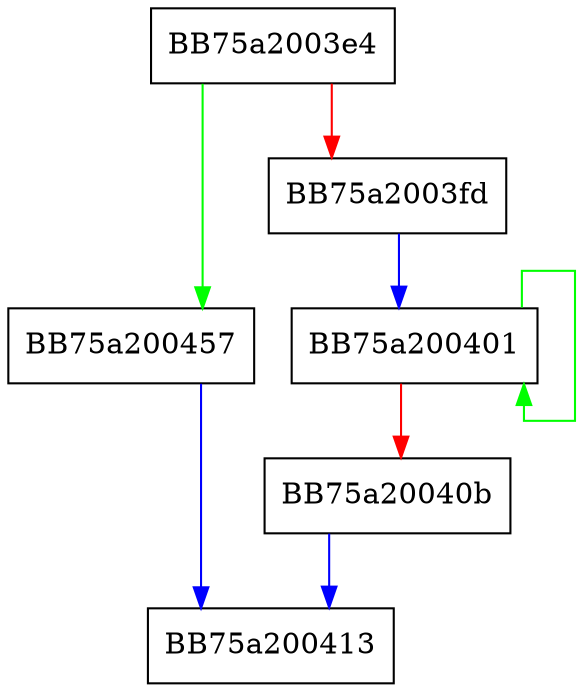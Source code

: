 digraph WPP_SF_lS {
  node [shape="box"];
  graph [splines=ortho];
  BB75a2003e4 -> BB75a200457 [color="green"];
  BB75a2003e4 -> BB75a2003fd [color="red"];
  BB75a2003fd -> BB75a200401 [color="blue"];
  BB75a200401 -> BB75a200401 [color="green"];
  BB75a200401 -> BB75a20040b [color="red"];
  BB75a20040b -> BB75a200413 [color="blue"];
  BB75a200457 -> BB75a200413 [color="blue"];
}